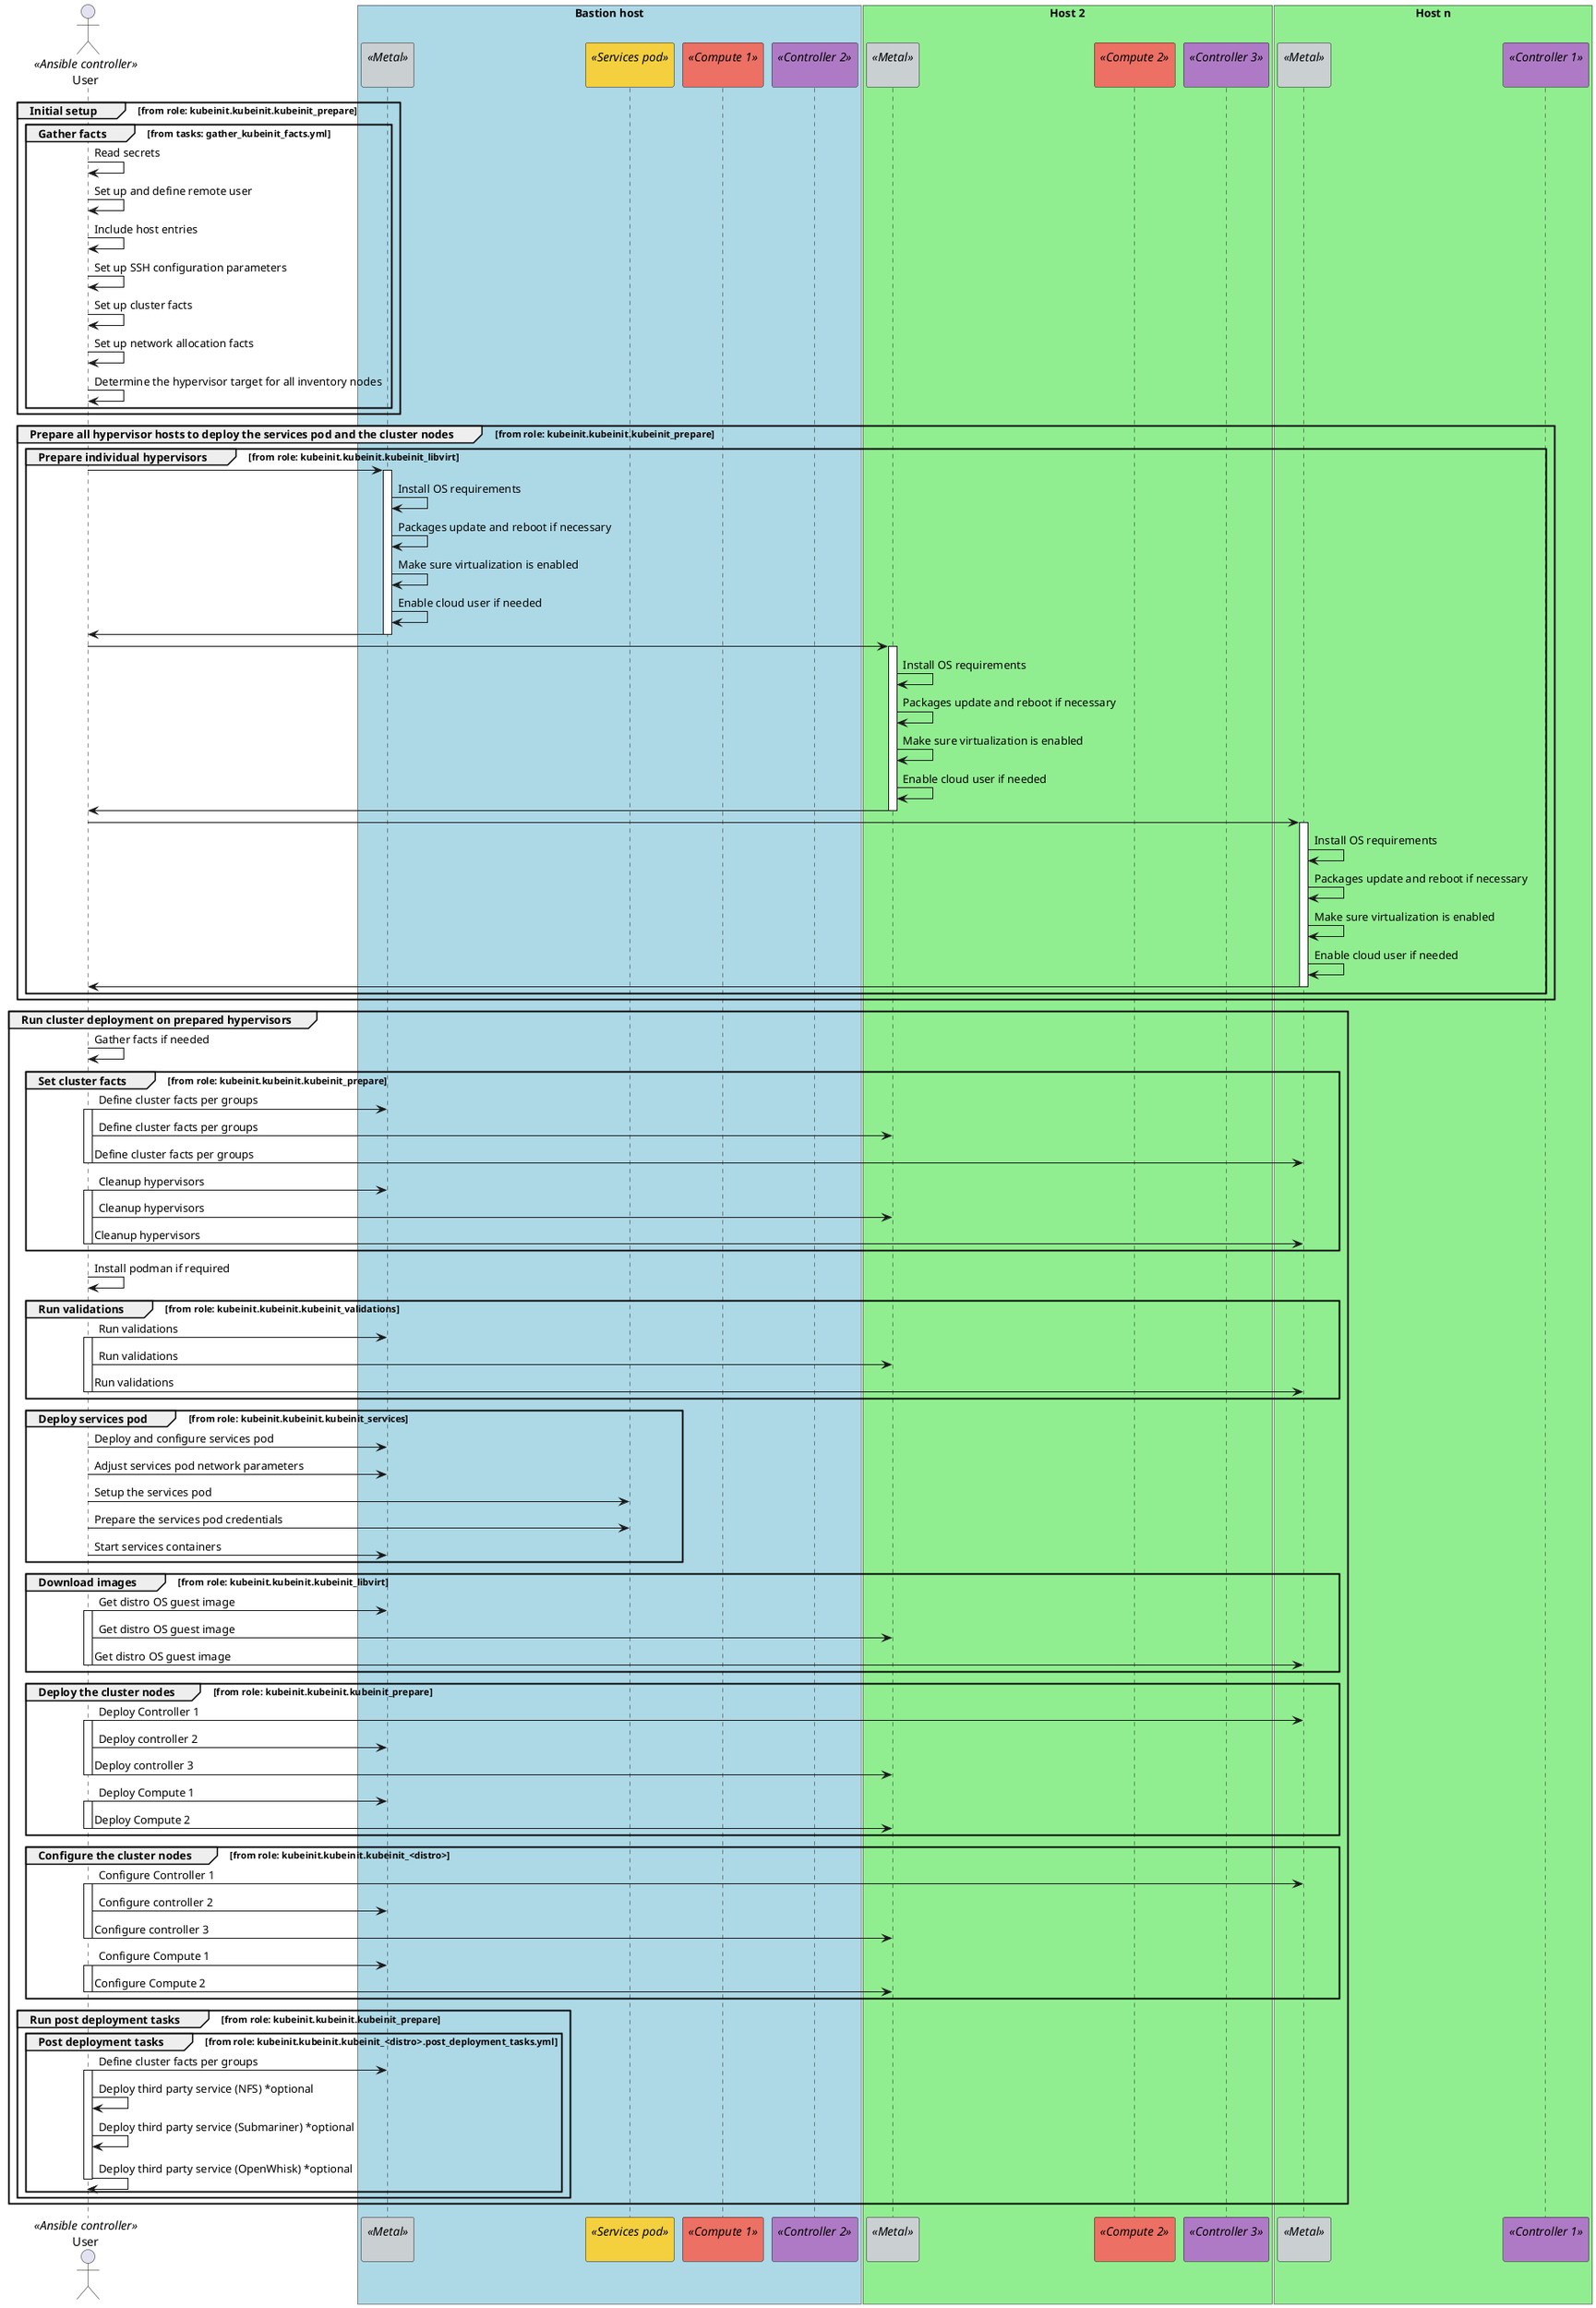 /'
Copyright kubeinit contributors.

Licensed under the Apache License, Version 2.0 (the "License"); you may
not use this file except in compliance with the License. You may obtain
a copy of the License at:

http://www.apache.org/licenses/LICENSE-2.0

Unless required by applicable law or agreed to in writing, software
distributed under the License is distributed on an "AS IS" BASIS, WITHOUT
WARRANTIES OR CONDITIONS OF ANY KIND, either express or implied. See the
License for the specific language governing permissions and limitations
under the License.
'/

@startuml

actor User as user <<Ansible controller>>

participant " " as bastion_host <<Metal>> #CACFD2
participant " " as host_2 <<Metal>> #CACFD2
participant " " as host_n <<Metal>> #CACFD2

participant " " as services_pod <<Services pod>> #F4D03F

participant " " as controller_1 <<Controller 1>> #AF7AC5
participant " " as controller_2 <<Controller 2>> #AF7AC5
participant " " as controller_3 <<Controller 3>> #AF7AC5

participant " " as compute_1 <<Compute 1>> #EC7063
participant " " as compute_2 <<Compute 2>> #EC7063

box "Bastion host" #LightBlue
  participant bastion_host
	participant services_pod
	participant compute_1
	participant controller_2
end box

box "Host 2" #LightGreen
  participant host_2
	participant compute_2
	participant controller_3
end box

box "Host n" #LightGreen
  participant host_n
	participant controller_1
end box

group Initial setup [from role: kubeinit.kubeinit.kubeinit_prepare]
  group Gather facts [from tasks: gather_kubeinit_facts.yml]
    user -> user : Read secrets
    user -> user : Set up and define remote user
    user -> user : Include host entries
    user -> user : Set up SSH configuration parameters
    user -> user : Set up cluster facts
    user -> user : Set up network allocation facts
    user -> user : Determine the hypervisor target for all inventory nodes
  end
end

group Prepare all hypervisor hosts to deploy the services pod and the cluster nodes [from role: kubeinit.kubeinit.kubeinit_prepare]
  group Prepare individual hypervisors [from role: kubeinit.kubeinit.kubeinit_libvirt]
    user -> bastion_host
    activate bastion_host
    bastion_host -> bastion_host : Install OS requirements
    bastion_host -> bastion_host : Packages update and reboot if necessary
    bastion_host -> bastion_host : Make sure virtualization is enabled
    bastion_host -> bastion_host : Enable cloud user if needed
    bastion_host -> user
    deactivate bastion_host

    user -> host_2
    activate host_2
    host_2 -> host_2 : Install OS requirements
    host_2 -> host_2 : Packages update and reboot if necessary
    host_2 -> host_2 : Make sure virtualization is enabled
    host_2 -> host_2 : Enable cloud user if needed
    host_2 -> user
    deactivate host_2

    user -> host_n
    activate host_n
    host_n -> host_n : Install OS requirements
    host_n -> host_n : Packages update and reboot if necessary
    host_n -> host_n : Make sure virtualization is enabled
    host_n -> host_n : Enable cloud user if needed
    host_n -> user
    deactivate host_n
  end
end

group Run cluster deployment on prepared hypervisors
  user -> user : Gather facts if needed

  group Set cluster facts [from role: kubeinit.kubeinit.kubeinit_prepare]
    user -> bastion_host : Define cluster facts per groups
    activate user
    user -> host_2 : Define cluster facts per groups
    user -> host_n : Define cluster facts per groups
    deactivate user

    user -> bastion_host : Cleanup hypervisors
    activate user
    user -> host_2 : Cleanup hypervisors
    user -> host_n : Cleanup hypervisors
    deactivate user
  end

  user -> user : Install podman if required

  group Run validations [from role: kubeinit.kubeinit.kubeinit_validations]
    user -> bastion_host : Run validations
    activate user
    user -> host_2 : Run validations
    user -> host_n : Run validations
    deactivate user
  end

  group Deploy services pod [from role: kubeinit.kubeinit.kubeinit_services]
    user -> bastion_host : Deploy and configure services pod
    user -> bastion_host : Adjust services pod network parameters
    user -> services_pod : Setup the services pod
    user -> services_pod : Prepare the services pod credentials
    user -> bastion_host : Start services containers
  end

  group Download images [from role: kubeinit.kubeinit.kubeinit_libvirt]
    user -> bastion_host : Get distro OS guest image
    activate user
    user -> host_2 : Get distro OS guest image
    user -> host_n : Get distro OS guest image
    deactivate user
  end

  group Deploy the cluster nodes[from role: kubeinit.kubeinit.kubeinit_prepare]
    user -> host_n : Deploy Controller 1
    activate user
    user -> bastion_host : Deploy controller 2
    user -> host_2 : Deploy controller 3
    deactivate user

    user -> bastion_host : Deploy Compute 1
    activate user
    user -> host_2 : Deploy Compute 2
    deactivate user
  end

  group Configure the cluster nodes[from role: kubeinit.kubeinit.kubeinit_<distro>]
    user -> host_n : Configure Controller 1
    activate user
    user -> bastion_host : Configure controller 2
    user -> host_2 : Configure controller 3
    deactivate user

    user -> bastion_host : Configure Compute 1
    activate user
    user -> host_2 : Configure Compute 2
    deactivate user
  end

  group Run post deployment tasks [from role: kubeinit.kubeinit.kubeinit_prepare]
    group Post deployment tasks [from role: kubeinit.kubeinit.kubeinit_<distro>.post_deployment_tasks.yml]
      user -> bastion_host : Define cluster facts per groups
      activate user
      user -> user : Deploy third party service (NFS) *optional
      user -> user : Deploy third party service (Submariner) *optional
      user -> user : Deploy third party service (OpenWhisk) *optional
      deactivate user
    end

  end

end

@enduml
